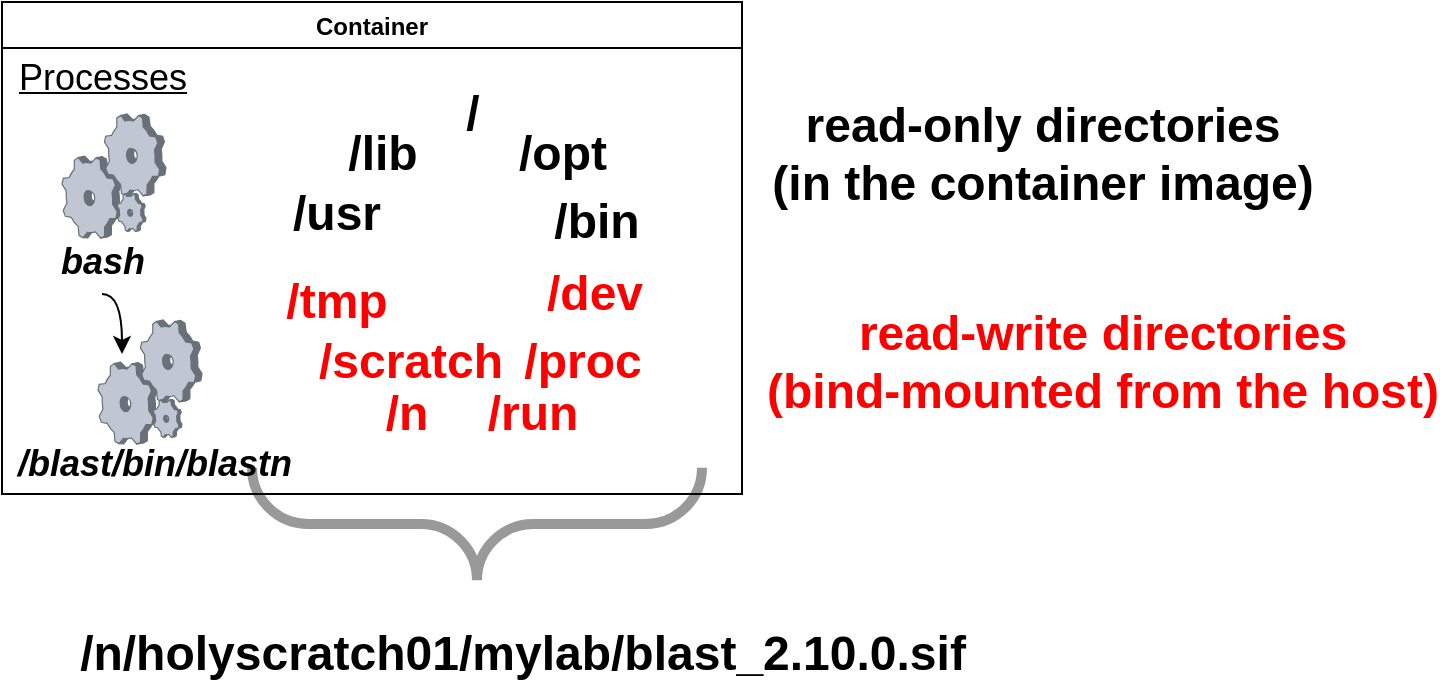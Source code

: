 <mxfile version="14.6.5" type="google"><diagram id="U-1hWGkHUxiqW32JGOmp" name="Page-1"><mxGraphModel dx="988" dy="538" grid="1" gridSize="10" guides="1" tooltips="1" connect="1" arrows="1" fold="1" page="1" pageScale="1" pageWidth="850" pageHeight="1100" math="0" shadow="0"><root><mxCell id="0"/><mxCell id="1" parent="0"/><mxCell id="CUoR-c6en0slCKx1O8aT-4" value="" style="shape=image;html=1;verticalAlign=top;verticalLabelPosition=bottom;labelBackgroundColor=#ffffff;imageAspect=0;aspect=fixed;image=https://cdn2.iconfinder.com/data/icons/plump-by-zerode_/128/CD-icon.png" parent="1" vertex="1"><mxGeometry x="320" y="50" width="200" height="200" as="geometry"/></mxCell><mxCell id="CUoR-c6en0slCKx1O8aT-7" value="/" style="text;strokeColor=none;fillColor=none;html=1;fontSize=24;fontStyle=1;verticalAlign=middle;align=center;" parent="1" vertex="1"><mxGeometry x="380" y="60" width="90" height="20" as="geometry"/></mxCell><mxCell id="CUoR-c6en0slCKx1O8aT-8" value="/usr" style="text;strokeColor=none;fillColor=none;html=1;fontSize=24;fontStyle=1;verticalAlign=middle;align=center;" parent="1" vertex="1"><mxGeometry x="307" y="100" width="100" height="40" as="geometry"/></mxCell><mxCell id="CUoR-c6en0slCKx1O8aT-9" value="/bin" style="text;strokeColor=none;fillColor=none;html=1;fontSize=24;fontStyle=1;verticalAlign=middle;align=center;" parent="1" vertex="1"><mxGeometry x="437" y="104" width="100" height="40" as="geometry"/></mxCell><mxCell id="CUoR-c6en0slCKx1O8aT-11" value="/opt" style="text;strokeColor=none;fillColor=none;html=1;fontSize=24;fontStyle=1;verticalAlign=middle;align=center;" parent="1" vertex="1"><mxGeometry x="420" y="70" width="100" height="40" as="geometry"/></mxCell><mxCell id="CUoR-c6en0slCKx1O8aT-12" value="/lib" style="text;strokeColor=none;fillColor=none;html=1;fontSize=24;fontStyle=1;verticalAlign=middle;align=center;" parent="1" vertex="1"><mxGeometry x="330" y="70" width="100" height="40" as="geometry"/></mxCell><mxCell id="CUoR-c6en0slCKx1O8aT-13" value="/n/holyscratch01/mylab/blast_2.10.0.sif" style="text;strokeColor=none;fillColor=none;html=1;fontSize=24;fontStyle=1;verticalAlign=middle;align=center;" parent="1" vertex="1"><mxGeometry x="210" y="320" width="480" height="40" as="geometry"/></mxCell><mxCell id="CUoR-c6en0slCKx1O8aT-16" value="" style="verticalLabelPosition=bottom;shadow=0;dashed=0;align=center;html=1;verticalAlign=top;strokeWidth=5;shape=mxgraph.mockup.markup.curlyBrace;strokeColor=#999999;flipV=1;" parent="1" vertex="1"><mxGeometry x="315" y="240" width="225" height="70" as="geometry"/></mxCell><mxCell id="CUoR-c6en0slCKx1O8aT-17" value="read-only directories&lt;br&gt;(in the container image)" style="text;strokeColor=none;fillColor=none;html=1;fontSize=24;fontStyle=1;verticalAlign=middle;align=center;" parent="1" vertex="1"><mxGeometry x="560" y="70" width="300" height="40" as="geometry"/></mxCell><mxCell id="URrYQJPpSTGlvMtYq7Ko-1" value="&lt;font color=&quot;#ff0000&quot;&gt;/tmp&lt;/font&gt;" style="text;strokeColor=none;fillColor=none;html=1;fontSize=24;fontStyle=1;verticalAlign=middle;align=center;" vertex="1" parent="1"><mxGeometry x="307" y="144" width="100" height="40" as="geometry"/></mxCell><mxCell id="URrYQJPpSTGlvMtYq7Ko-2" value="&lt;font color=&quot;#ff0000&quot;&gt;/n&lt;/font&gt;" style="text;strokeColor=none;fillColor=none;html=1;fontSize=24;fontStyle=1;verticalAlign=middle;align=center;" vertex="1" parent="1"><mxGeometry x="362" y="200" width="60" height="40" as="geometry"/></mxCell><mxCell id="URrYQJPpSTGlvMtYq7Ko-3" value="&lt;font color=&quot;#ff0000&quot;&gt;/scratch&lt;/font&gt;" style="text;strokeColor=none;fillColor=none;html=1;fontSize=24;fontStyle=1;verticalAlign=middle;align=center;" vertex="1" parent="1"><mxGeometry x="364" y="174" width="60" height="40" as="geometry"/></mxCell><mxCell id="URrYQJPpSTGlvMtYq7Ko-6" value="&lt;font color=&quot;#ff0000&quot;&gt;/dev&lt;/font&gt;" style="text;strokeColor=none;fillColor=none;html=1;fontSize=24;fontStyle=1;verticalAlign=middle;align=center;" vertex="1" parent="1"><mxGeometry x="456" y="140" width="60" height="40" as="geometry"/></mxCell><mxCell id="URrYQJPpSTGlvMtYq7Ko-7" value="&lt;font color=&quot;#ff0000&quot;&gt;/proc&lt;/font&gt;" style="text;strokeColor=none;fillColor=none;html=1;fontSize=24;fontStyle=1;verticalAlign=middle;align=center;" vertex="1" parent="1"><mxGeometry x="450" y="174" width="60" height="40" as="geometry"/></mxCell><mxCell id="URrYQJPpSTGlvMtYq7Ko-8" value="&lt;font color=&quot;#ff0000&quot;&gt;/run&lt;/font&gt;" style="text;strokeColor=none;fillColor=none;html=1;fontSize=24;fontStyle=1;verticalAlign=middle;align=center;" vertex="1" parent="1"><mxGeometry x="425" y="200" width="60" height="40" as="geometry"/></mxCell><mxCell id="URrYQJPpSTGlvMtYq7Ko-9" value="&lt;font color=&quot;#ff0000&quot;&gt;read-write directories&lt;br&gt;(bind-mounted from the host)&lt;/font&gt;" style="text;strokeColor=none;fillColor=none;html=1;fontSize=24;fontStyle=1;verticalAlign=middle;align=center;" vertex="1" parent="1"><mxGeometry x="590" y="174" width="300" height="40" as="geometry"/></mxCell><mxCell id="URrYQJPpSTGlvMtYq7Ko-10" value="Container" style="swimlane;" vertex="1" parent="1"><mxGeometry x="190" y="14" width="370" height="246" as="geometry"/></mxCell><mxCell id="URrYQJPpSTGlvMtYq7Ko-11" value="" style="verticalLabelPosition=bottom;aspect=fixed;html=1;verticalAlign=top;strokeColor=none;align=center;outlineConnect=0;shape=mxgraph.citrix.process;" vertex="1" parent="URrYQJPpSTGlvMtYq7Ko-10"><mxGeometry x="30" y="56" width="52" height="62" as="geometry"/></mxCell><mxCell id="URrYQJPpSTGlvMtYq7Ko-12" value="" style="verticalLabelPosition=bottom;aspect=fixed;html=1;verticalAlign=top;strokeColor=none;align=center;outlineConnect=0;shape=mxgraph.citrix.process;" vertex="1" parent="URrYQJPpSTGlvMtYq7Ko-10"><mxGeometry x="48" y="159" width="52" height="62" as="geometry"/></mxCell><mxCell id="URrYQJPpSTGlvMtYq7Ko-13" value="&lt;i&gt;&lt;font style=&quot;font-size: 18px&quot;&gt;bash&lt;/font&gt;&lt;/i&gt;" style="text;strokeColor=none;fillColor=none;html=1;fontSize=24;fontStyle=1;verticalAlign=middle;align=center;" vertex="1" parent="URrYQJPpSTGlvMtYq7Ko-10"><mxGeometry x="20" y="110" width="60" height="36" as="geometry"/></mxCell><mxCell id="URrYQJPpSTGlvMtYq7Ko-14" value="&lt;span style=&quot;font-size: 18px&quot;&gt;&lt;i&gt;/blast/bin/blastn&lt;/i&gt;&lt;/span&gt;" style="text;strokeColor=none;fillColor=none;html=1;fontSize=24;fontStyle=1;verticalAlign=middle;align=center;" vertex="1" parent="URrYQJPpSTGlvMtYq7Ko-10"><mxGeometry x="26" y="209" width="100" height="40" as="geometry"/></mxCell><mxCell id="URrYQJPpSTGlvMtYq7Ko-15" value="&lt;font style=&quot;font-size: 18px&quot;&gt;&lt;u style=&quot;font-weight: normal&quot;&gt;Processes&lt;/u&gt;&lt;/font&gt;" style="text;strokeColor=none;fillColor=none;html=1;fontSize=24;fontStyle=1;verticalAlign=middle;align=center;" vertex="1" parent="URrYQJPpSTGlvMtYq7Ko-10"><mxGeometry y="16" width="100" height="40" as="geometry"/></mxCell><mxCell id="URrYQJPpSTGlvMtYq7Ko-35" style="edgeStyle=orthogonalEdgeStyle;curved=1;rounded=0;orthogonalLoop=1;jettySize=auto;html=1;exitX=0.5;exitY=1;exitDx=0;exitDy=0;" edge="1" parent="1" source="URrYQJPpSTGlvMtYq7Ko-13"><mxGeometry relative="1" as="geometry"><mxPoint x="250" y="190" as="targetPoint"/></mxGeometry></mxCell></root></mxGraphModel></diagram></mxfile>